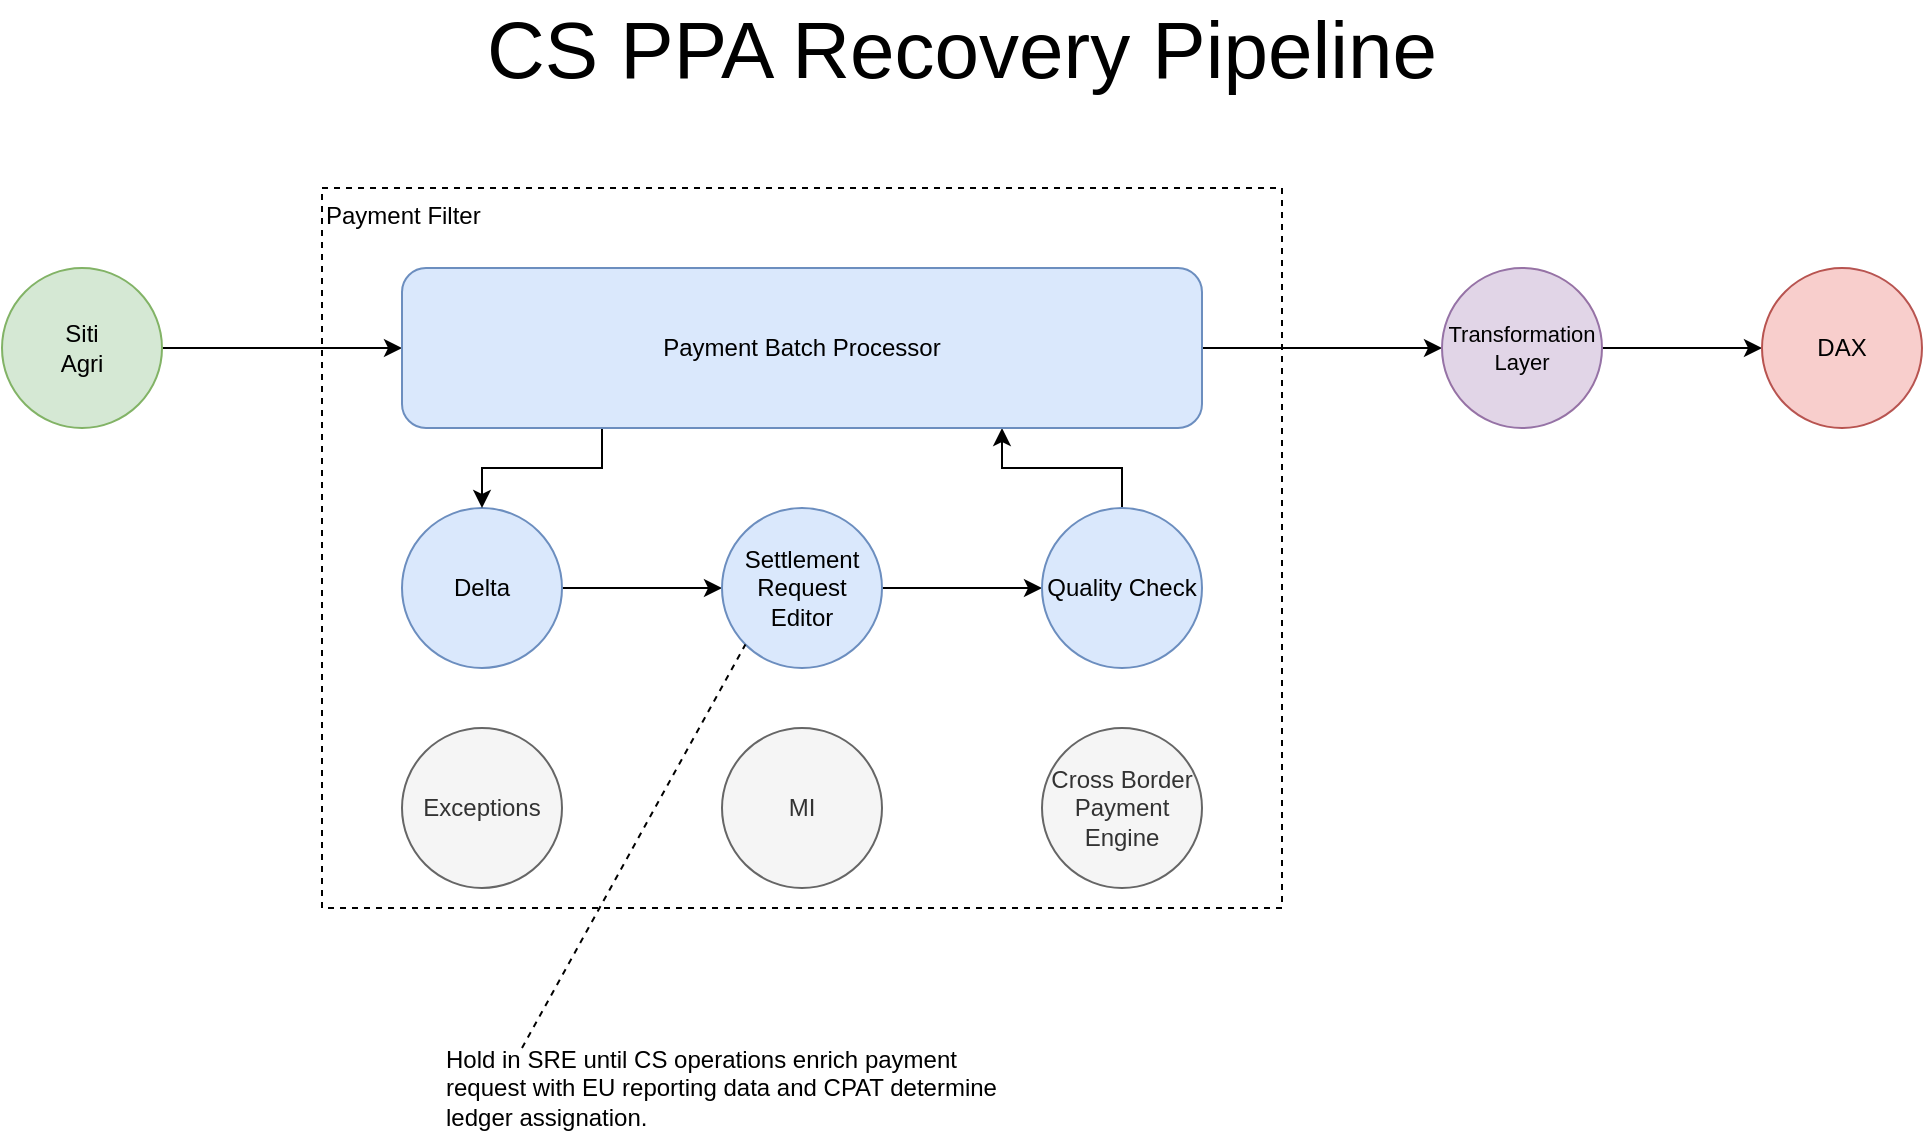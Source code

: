 <mxfile version="12.5.5" type="github">
  <diagram id="r4IDT4Dc3eKuW9jMtJGU" name="Page-1">
    <mxGraphModel dx="1422" dy="762" grid="1" gridSize="10" guides="1" tooltips="1" connect="1" arrows="1" fold="1" page="1" pageScale="1" pageWidth="827" pageHeight="1169" math="0" shadow="0">
      <root>
        <mxCell id="0"/>
        <mxCell id="1" parent="0"/>
        <mxCell id="bDNnM9pzQ9YGO85PiFF2-9" value="Payment Filter" style="rounded=0;whiteSpace=wrap;html=1;verticalAlign=top;align=left;dashed=1;" vertex="1" parent="1">
          <mxGeometry x="200" y="120" width="480" height="360" as="geometry"/>
        </mxCell>
        <mxCell id="bDNnM9pzQ9YGO85PiFF2-17" style="edgeStyle=orthogonalEdgeStyle;rounded=0;orthogonalLoop=1;jettySize=auto;html=1;exitX=1;exitY=0.5;exitDx=0;exitDy=0;entryX=0;entryY=0.5;entryDx=0;entryDy=0;fontSize=11;" edge="1" parent="1" source="bDNnM9pzQ9YGO85PiFF2-1" target="bDNnM9pzQ9YGO85PiFF2-6">
          <mxGeometry relative="1" as="geometry"/>
        </mxCell>
        <mxCell id="bDNnM9pzQ9YGO85PiFF2-1" value="Siti&lt;br&gt;Agri" style="ellipse;whiteSpace=wrap;html=1;aspect=fixed;fillColor=#d5e8d4;strokeColor=#82b366;" vertex="1" parent="1">
          <mxGeometry x="40" y="160" width="80" height="80" as="geometry"/>
        </mxCell>
        <mxCell id="bDNnM9pzQ9YGO85PiFF2-20" value="" style="edgeStyle=orthogonalEdgeStyle;rounded=0;orthogonalLoop=1;jettySize=auto;html=1;fontSize=11;" edge="1" parent="1" source="bDNnM9pzQ9YGO85PiFF2-3" target="bDNnM9pzQ9YGO85PiFF2-4">
          <mxGeometry relative="1" as="geometry"/>
        </mxCell>
        <mxCell id="bDNnM9pzQ9YGO85PiFF2-3" value="Delta" style="ellipse;whiteSpace=wrap;html=1;aspect=fixed;fillColor=#dae8fc;strokeColor=#6c8ebf;" vertex="1" parent="1">
          <mxGeometry x="240" y="280" width="80" height="80" as="geometry"/>
        </mxCell>
        <mxCell id="bDNnM9pzQ9YGO85PiFF2-21" value="" style="edgeStyle=orthogonalEdgeStyle;rounded=0;orthogonalLoop=1;jettySize=auto;html=1;fontSize=11;" edge="1" parent="1" source="bDNnM9pzQ9YGO85PiFF2-4" target="bDNnM9pzQ9YGO85PiFF2-5">
          <mxGeometry relative="1" as="geometry"/>
        </mxCell>
        <mxCell id="bDNnM9pzQ9YGO85PiFF2-4" value="Settlement Request Editor" style="ellipse;whiteSpace=wrap;html=1;aspect=fixed;fillColor=#dae8fc;strokeColor=#6c8ebf;" vertex="1" parent="1">
          <mxGeometry x="400" y="280" width="80" height="80" as="geometry"/>
        </mxCell>
        <mxCell id="bDNnM9pzQ9YGO85PiFF2-22" value="" style="edgeStyle=orthogonalEdgeStyle;rounded=0;orthogonalLoop=1;jettySize=auto;html=1;fontSize=11;entryX=0.75;entryY=1;entryDx=0;entryDy=0;" edge="1" parent="1" source="bDNnM9pzQ9YGO85PiFF2-5" target="bDNnM9pzQ9YGO85PiFF2-6">
          <mxGeometry relative="1" as="geometry"/>
        </mxCell>
        <mxCell id="bDNnM9pzQ9YGO85PiFF2-5" value="Quality Check" style="ellipse;whiteSpace=wrap;html=1;aspect=fixed;fillColor=#dae8fc;strokeColor=#6c8ebf;" vertex="1" parent="1">
          <mxGeometry x="560" y="280" width="80" height="80" as="geometry"/>
        </mxCell>
        <mxCell id="bDNnM9pzQ9YGO85PiFF2-18" style="edgeStyle=orthogonalEdgeStyle;rounded=0;orthogonalLoop=1;jettySize=auto;html=1;exitX=0.25;exitY=1;exitDx=0;exitDy=0;fontSize=11;" edge="1" parent="1" source="bDNnM9pzQ9YGO85PiFF2-6" target="bDNnM9pzQ9YGO85PiFF2-3">
          <mxGeometry relative="1" as="geometry"/>
        </mxCell>
        <mxCell id="bDNnM9pzQ9YGO85PiFF2-25" style="edgeStyle=orthogonalEdgeStyle;rounded=0;orthogonalLoop=1;jettySize=auto;html=1;exitX=1;exitY=0.5;exitDx=0;exitDy=0;entryX=0;entryY=0.5;entryDx=0;entryDy=0;fontSize=11;" edge="1" parent="1" source="bDNnM9pzQ9YGO85PiFF2-6" target="bDNnM9pzQ9YGO85PiFF2-13">
          <mxGeometry relative="1" as="geometry"/>
        </mxCell>
        <mxCell id="bDNnM9pzQ9YGO85PiFF2-6" value="Payment Batch Processor" style="rounded=1;whiteSpace=wrap;html=1;fillColor=#dae8fc;strokeColor=#6c8ebf;" vertex="1" parent="1">
          <mxGeometry x="240" y="160" width="400" height="80" as="geometry"/>
        </mxCell>
        <mxCell id="bDNnM9pzQ9YGO85PiFF2-10" value="Exceptions" style="ellipse;whiteSpace=wrap;html=1;aspect=fixed;fillColor=#f5f5f5;strokeColor=#666666;fontColor=#333333;" vertex="1" parent="1">
          <mxGeometry x="240" y="390" width="80" height="80" as="geometry"/>
        </mxCell>
        <mxCell id="bDNnM9pzQ9YGO85PiFF2-11" value="MI" style="ellipse;whiteSpace=wrap;html=1;aspect=fixed;fillColor=#f5f5f5;strokeColor=#666666;fontColor=#333333;" vertex="1" parent="1">
          <mxGeometry x="400" y="390" width="80" height="80" as="geometry"/>
        </mxCell>
        <mxCell id="bDNnM9pzQ9YGO85PiFF2-12" value="Cross Border Payment Engine" style="ellipse;whiteSpace=wrap;html=1;aspect=fixed;fillColor=#f5f5f5;strokeColor=#666666;fontColor=#333333;" vertex="1" parent="1">
          <mxGeometry x="560" y="390" width="80" height="80" as="geometry"/>
        </mxCell>
        <mxCell id="bDNnM9pzQ9YGO85PiFF2-26" value="" style="edgeStyle=orthogonalEdgeStyle;rounded=0;orthogonalLoop=1;jettySize=auto;html=1;fontSize=11;" edge="1" parent="1" source="bDNnM9pzQ9YGO85PiFF2-13" target="bDNnM9pzQ9YGO85PiFF2-14">
          <mxGeometry relative="1" as="geometry"/>
        </mxCell>
        <mxCell id="bDNnM9pzQ9YGO85PiFF2-13" value="Transformation&lt;br style=&quot;font-size: 11px;&quot;&gt;Layer" style="ellipse;whiteSpace=wrap;html=1;aspect=fixed;fontSize=11;fillColor=#e1d5e7;strokeColor=#9673a6;" vertex="1" parent="1">
          <mxGeometry x="760" y="160" width="80" height="80" as="geometry"/>
        </mxCell>
        <mxCell id="bDNnM9pzQ9YGO85PiFF2-14" value="DAX" style="ellipse;whiteSpace=wrap;html=1;aspect=fixed;fillColor=#f8cecc;strokeColor=#b85450;" vertex="1" parent="1">
          <mxGeometry x="920" y="160" width="80" height="80" as="geometry"/>
        </mxCell>
        <mxCell id="bDNnM9pzQ9YGO85PiFF2-29" value="CS PPA Recovery Pipeline" style="text;html=1;strokeColor=none;fillColor=none;align=center;verticalAlign=middle;whiteSpace=wrap;rounded=0;dashed=1;fontSize=40;" vertex="1" parent="1">
          <mxGeometry x="40" y="40" width="960" height="20" as="geometry"/>
        </mxCell>
        <mxCell id="bDNnM9pzQ9YGO85PiFF2-31" value="" style="endArrow=none;dashed=1;html=1;fontSize=40;entryX=0;entryY=1;entryDx=0;entryDy=0;" edge="1" parent="1" target="bDNnM9pzQ9YGO85PiFF2-4">
          <mxGeometry width="50" height="50" relative="1" as="geometry">
            <mxPoint x="300" y="550" as="sourcePoint"/>
            <mxPoint x="330" y="540" as="targetPoint"/>
          </mxGeometry>
        </mxCell>
        <mxCell id="bDNnM9pzQ9YGO85PiFF2-32" value="Hold in SRE until CS operations enrich payment request with EU reporting data and CPAT determine ledger assignation." style="text;html=1;strokeColor=none;fillColor=none;align=left;verticalAlign=middle;whiteSpace=wrap;rounded=0;dashed=1;fontSize=12;" vertex="1" parent="1">
          <mxGeometry x="260" y="560" width="280" height="20" as="geometry"/>
        </mxCell>
      </root>
    </mxGraphModel>
  </diagram>
</mxfile>
